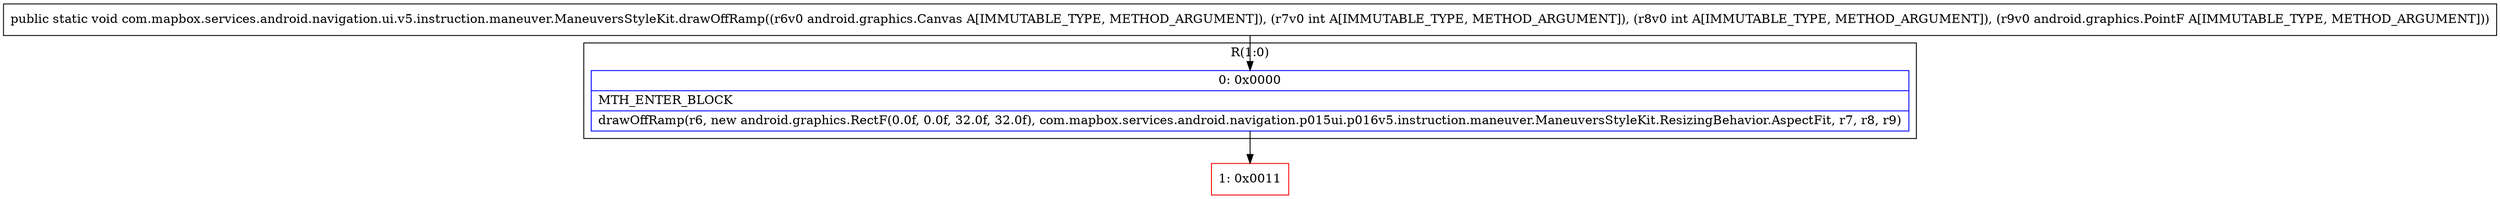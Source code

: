 digraph "CFG forcom.mapbox.services.android.navigation.ui.v5.instruction.maneuver.ManeuversStyleKit.drawOffRamp(Landroid\/graphics\/Canvas;IILandroid\/graphics\/PointF;)V" {
subgraph cluster_Region_337326519 {
label = "R(1:0)";
node [shape=record,color=blue];
Node_0 [shape=record,label="{0\:\ 0x0000|MTH_ENTER_BLOCK\l|drawOffRamp(r6, new android.graphics.RectF(0.0f, 0.0f, 32.0f, 32.0f), com.mapbox.services.android.navigation.p015ui.p016v5.instruction.maneuver.ManeuversStyleKit.ResizingBehavior.AspectFit, r7, r8, r9)\l}"];
}
Node_1 [shape=record,color=red,label="{1\:\ 0x0011}"];
MethodNode[shape=record,label="{public static void com.mapbox.services.android.navigation.ui.v5.instruction.maneuver.ManeuversStyleKit.drawOffRamp((r6v0 android.graphics.Canvas A[IMMUTABLE_TYPE, METHOD_ARGUMENT]), (r7v0 int A[IMMUTABLE_TYPE, METHOD_ARGUMENT]), (r8v0 int A[IMMUTABLE_TYPE, METHOD_ARGUMENT]), (r9v0 android.graphics.PointF A[IMMUTABLE_TYPE, METHOD_ARGUMENT])) }"];
MethodNode -> Node_0;
Node_0 -> Node_1;
}

